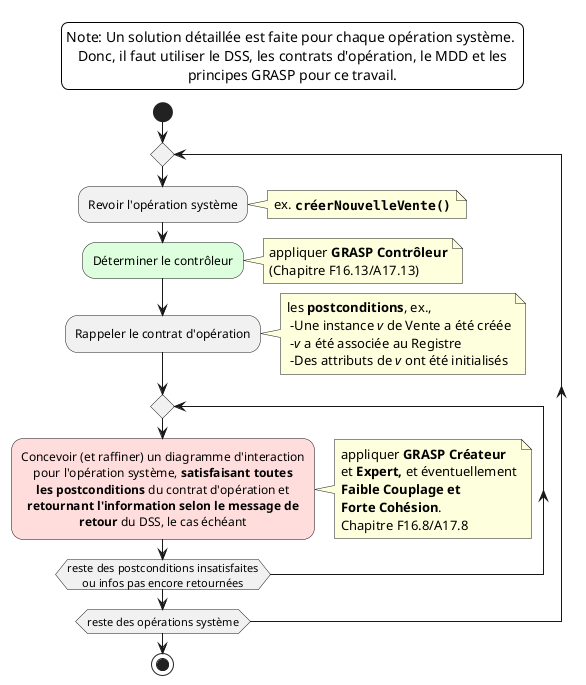 @startuml 
skinparam shadowing false
skinparam BackgroundColor hidden
skinparam DefaultTextAlignment center
skinparam NoteTextAlignment left
start 
repeat 
:Revoir l'opération système; 
note right: ex. ""**créerNouvelleVente()**""
#ddffdd:Déterminer le contrôleur;
note right: appliquer **GRASP Contrôleur**\n(Chapitre F16.13/A17.13) 
:Rappeler le contrat d'opération; 
note right: les **postconditions**, ex.,\n -Une instance <i>v</i> de Vente a été créée\n -<i>v</i> a été associée au Registre\n -Des attributs de <i>v</i> ont été initialisés 
repeat
#ffdddd:Concevoir (et raffiner) un diagramme d'interaction
pour l'opération système, **satisfaisant toutes**
**les postconditions** du contrat d'opération et
**retournant l'information selon le message de**
**retour** du DSS, le cas échéant;
note right
appliquer **GRASP Créateur**
et **Expert,** et éventuellement
**Faible Couplage et**
**Forte Cohésion**.
Chapitre F16.8/A17.8
end note
repeat while (reste des postconditions insatisfaites\nou infos pas encore retournées) 
repeat while (reste des opérations système) 
stop
legend top
Note: Un solution détaillée est faite pour chaque opération système. 
Donc, il faut utiliser le DSS, les contrats d'opération, le MDD et les
principes GRASP pour ce travail.
endlegend
@enduml

@startuml Soufflés au chocolat
skinparam style strictuml
|Chef|
start
fork
:Préparer four;
:Préparer ramequins;
:Préparer chocolat;
fork again
|Sous-chef|
:Séparer œufs;
:Blancs]
:Jaunes]
|Chef|
end fork
fork
:Faire chauffer le lait,
verser sur le chocolat;
:Attendre 2 minutes;
:Remuer doucement,
incorporer jaunes d'œufs;
fork again
|Sous-chef|
:Fouetter blancs d'œufs
(pics mous, ajouter sucre, 
pics fermes);
|Chef|
end fork
:Incorporer meringue
et chocolat;
:Verser dans
ramequins;
:Cuire au four
20 minutes;
stop
@enduml

Faire un diagramme d'activités pour la recette suivante. Un sous-chef peut aider avec les étapes 4 et 8 pour que la recette se prépare plus rapidement.

1. Préparer four
2. Préparer ramequins
3. Préparer chocolat
4. Séparer œufs (blanc, jaunes)
5. Faire chauffer lait, verser sur le chocolat
6. Attendre 2 minutes
7. Remuer doucement, incorporer jaunes d'œufs
8. Fouetter blancs d'œufs pour faire meringue
9. Incorporer meringuer et chocolat
10. Verser dans les ramequins
11. Cuire au four 20 minutes

Placer la grille au centre du four. Préchauffer le four à 190 °C (375 °F). Beurrer et saupoudrer de sucre le fond et les parois de 6 à 8 ramequins droits de 250 ml (1 tasse). Réfrigérer jusqu’au moment de les cuire.
Dans un grand bol, placer le chocolat. Réserver.
Dans une petite casserole hors du feu, délayer la fécule dans le lait à l’aide d’un fouet. Porter à ébullition en fouettant et laisser mijoter 30 secondes ou jusqu’à ce que la préparation ait épaissi. Verser sur le chocolat et laisser reposer 2 minutes.
Remuer doucement jusqu’à ce que la préparation soit homogène. À l’aide d’une spatule, incorporer les jaunes d’œufs en remuant. Réserver.
Dans un autre bol, fouetter les blancs d’œufs et la crème de tartre au batteur électrique jusqu’à l’obtention de pics mous. Ajouter le sucre graduellement en fouettant jusqu’à l’obtention de pics fermes.
Incorporer le tiers de la meringue dans le mélange de chocolat pour le détendre. Ajouter la meringue en pliant délicatement à l’aide d’un fouet, en deux fois, en gardant le maximum le volume (voir note). Répartir la préparation dans les ramequins jusqu’à ras bord. Passer le bout d’un doigt tout le tour du ramequin afin de créer un petit sillon entre la préparation et la paroi. Nettoyer la bordure. Déposer les ramequins sur une plaque de cuisson.
Cuire au four 20 minutes ou jusqu’à ce que les soufflés dépassent d’au moins 2,5 cm (1 po) du ramequin. Sortir du four et servir immédiatement.

@startuml Apple iTunes

left to right direction
node "Apple Web Server" <<device>>#PaleTurquoise {
    node iTunes as iTW <<website>>#LightSalmon {
        artifact iTuneseSetup.exe <<application>>
    }
    node "iTunes Store" as iTS <<website>>#LightSalmon {
        rectangle "Media Library"
    }
}
'iTW -down- iTS
node "Home Computer" as HC <<device>>#LightSalmon {
    node " " as wb <<web browser>>#LightSalmon
    rectangle iTunes as iT <<application>>#red
    rectangle "Media Library" as ML1 #LimeGreen
}
node "iPhone/iPad/etc." as MD <<mobile device>>#LightSalmon {
    node "iOS" as MDOS <<OS>>#LightSalmon
    rectangle "Media Library" as ML2 #LimeGreen
}
note as N1
Media libraries are
synchronized
between devices by
iTunes
end note
N1 .. ML1
N1 .. ML2
' HC *-- ML1
' HC *-l- wb
HC -- MD : USB
'iT .u.> HC
iT -- iTS : <<protocol>>\niTunes Store Protocol
' MD *-- MDOS
' MD *-- ML2
wb -- iTW : <<protocol>>\nHTTP
MDOS -- iTS : <<wireless protocol>>\niTunes Store Protocol
@enduml

@startuml Composants UML Figure 31.2
skinparam style strictuml
skinparam BackgroundColor transparent
skinparam componentStyle uml2
left to right direction
rectangle NextGen <<system>>
rectangle BD <<component>>
NextGen -(0- "JMS" [MessagingService]
() SQL
NextGen ..> SQL
SQL -- BD
'BD -l- SQL
BD -[hidden]r- MessagingService
note as N1
Autre notation
pour un
composant
end note
MessagingService .. N1 : ""
@enduml